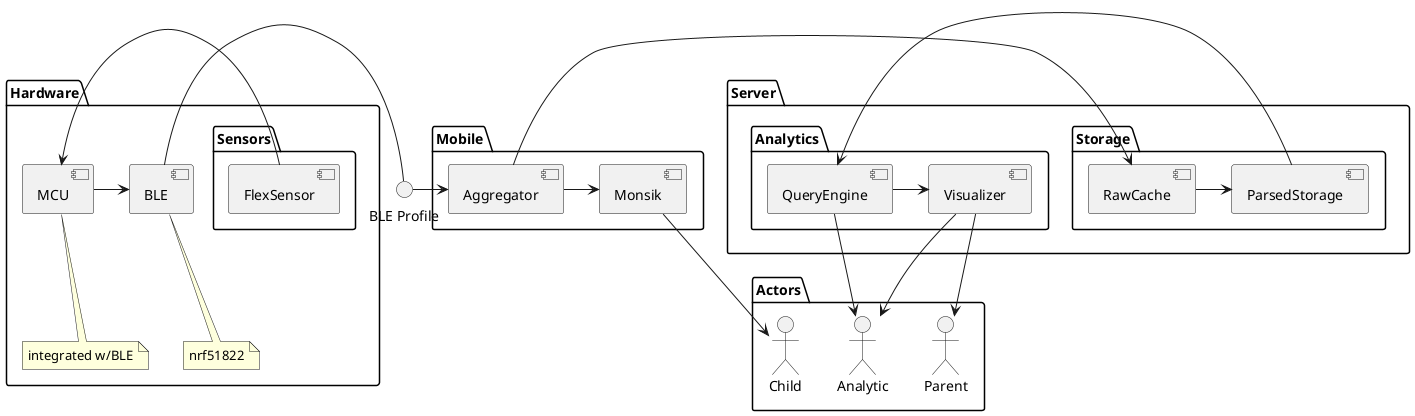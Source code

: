 @startuml
skinparam componentStyle uml2

interface "BLE Profile" [[https://github.com/motorica-org/telemetry-docs/wiki/BLE-Profile]]

package Hardware {
    component MCU
    component BLE

    package Sensors {
        [FlexSensor] -> [MCU]
    }

    [MCU] -> [BLE]
    [BLE] - (BLE Profile)

    note bottom of [MCU]: integrated w/BLE
    note bottom of [BLE]: nrf51822
}

package Mobile {
    (BLE Profile) -> [Aggregator]
    [Aggregator] -> [Monsik]
}

package Server {
    package Storage {
        [Aggregator] -> [RawCache]
        [RawCache] -> [ParsedStorage]
    }
    package Analytics {
        [ParsedStorage] -> [QueryEngine]
        [QueryEngine] -> [Visualizer]
    }
}

package Actors {
    actor Child
    actor Parent
    actor Analytic

    Child <- [Monsik]

    Parent <- [Visualizer]

    Analytic <-u- [QueryEngine]
    Analytic <-u- [Visualizer]
}
@enduml
